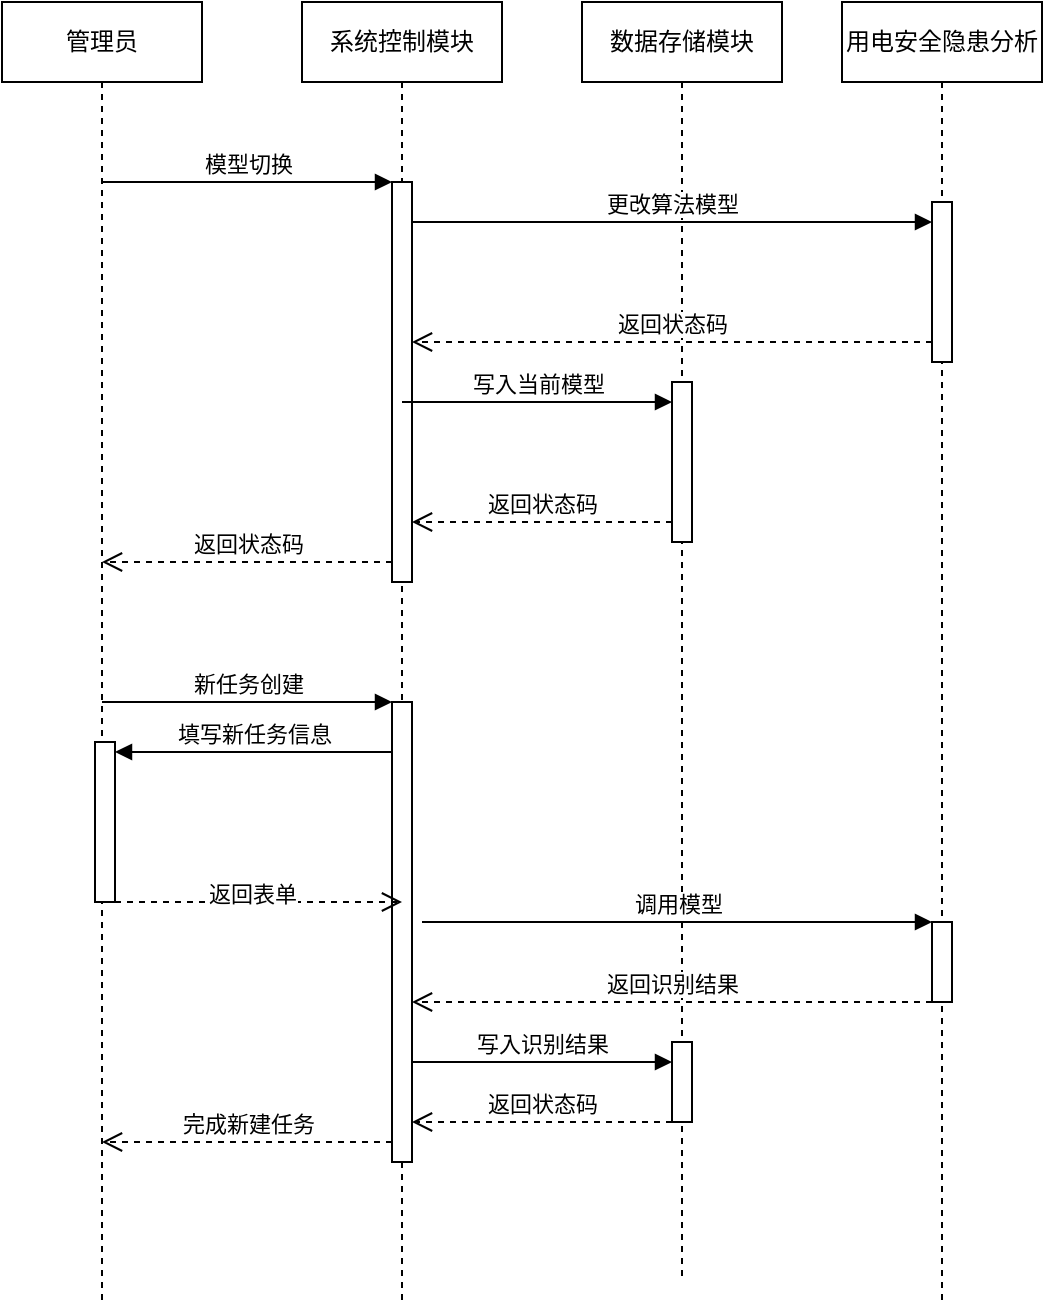 <mxfile version="21.0.6" type="github">
  <diagram name="第 1 页" id="eE0zwkkA_F4gMZvxgr15">
    <mxGraphModel dx="1179" dy="674" grid="1" gridSize="10" guides="1" tooltips="1" connect="1" arrows="1" fold="1" page="1" pageScale="1" pageWidth="827" pageHeight="1169" math="0" shadow="0">
      <root>
        <mxCell id="0" />
        <mxCell id="1" parent="0" />
        <mxCell id="knWHT604KcFnY_2CCrJP-1" value="管理员" style="shape=umlLifeline;perimeter=lifelinePerimeter;whiteSpace=wrap;html=1;container=1;dropTarget=0;collapsible=0;recursiveResize=0;outlineConnect=0;portConstraint=eastwest;newEdgeStyle={&quot;edgeStyle&quot;:&quot;elbowEdgeStyle&quot;,&quot;elbow&quot;:&quot;vertical&quot;,&quot;curved&quot;:0,&quot;rounded&quot;:0};" vertex="1" parent="1">
          <mxGeometry x="170" y="110" width="100" height="650" as="geometry" />
        </mxCell>
        <mxCell id="knWHT604KcFnY_2CCrJP-46" value="" style="html=1;points=[];perimeter=orthogonalPerimeter;outlineConnect=0;targetShapes=umlLifeline;portConstraint=eastwest;newEdgeStyle={&quot;edgeStyle&quot;:&quot;elbowEdgeStyle&quot;,&quot;elbow&quot;:&quot;vertical&quot;,&quot;curved&quot;:0,&quot;rounded&quot;:0};" vertex="1" parent="knWHT604KcFnY_2CCrJP-1">
          <mxGeometry x="46.5" y="370" width="10" height="80" as="geometry" />
        </mxCell>
        <mxCell id="knWHT604KcFnY_2CCrJP-3" value="系统控制模块" style="shape=umlLifeline;perimeter=lifelinePerimeter;whiteSpace=wrap;html=1;container=1;dropTarget=0;collapsible=0;recursiveResize=0;outlineConnect=0;portConstraint=eastwest;newEdgeStyle={&quot;edgeStyle&quot;:&quot;elbowEdgeStyle&quot;,&quot;elbow&quot;:&quot;vertical&quot;,&quot;curved&quot;:0,&quot;rounded&quot;:0};" vertex="1" parent="1">
          <mxGeometry x="320" y="110" width="100" height="650" as="geometry" />
        </mxCell>
        <mxCell id="knWHT604KcFnY_2CCrJP-33" value="" style="html=1;points=[];perimeter=orthogonalPerimeter;outlineConnect=0;targetShapes=umlLifeline;portConstraint=eastwest;newEdgeStyle={&quot;edgeStyle&quot;:&quot;elbowEdgeStyle&quot;,&quot;elbow&quot;:&quot;vertical&quot;,&quot;curved&quot;:0,&quot;rounded&quot;:0};" vertex="1" parent="knWHT604KcFnY_2CCrJP-3">
          <mxGeometry x="45" y="90" width="10" height="200" as="geometry" />
        </mxCell>
        <mxCell id="knWHT604KcFnY_2CCrJP-42" value="" style="html=1;points=[];perimeter=orthogonalPerimeter;outlineConnect=0;targetShapes=umlLifeline;portConstraint=eastwest;newEdgeStyle={&quot;edgeStyle&quot;:&quot;elbowEdgeStyle&quot;,&quot;elbow&quot;:&quot;vertical&quot;,&quot;curved&quot;:0,&quot;rounded&quot;:0};" vertex="1" parent="knWHT604KcFnY_2CCrJP-3">
          <mxGeometry x="45" y="350" width="10" height="230" as="geometry" />
        </mxCell>
        <mxCell id="knWHT604KcFnY_2CCrJP-8" value="数据存储模块" style="shape=umlLifeline;perimeter=lifelinePerimeter;whiteSpace=wrap;html=1;container=1;dropTarget=0;collapsible=0;recursiveResize=0;outlineConnect=0;portConstraint=eastwest;newEdgeStyle={&quot;edgeStyle&quot;:&quot;elbowEdgeStyle&quot;,&quot;elbow&quot;:&quot;vertical&quot;,&quot;curved&quot;:0,&quot;rounded&quot;:0};" vertex="1" parent="1">
          <mxGeometry x="460" y="110" width="100" height="640" as="geometry" />
        </mxCell>
        <mxCell id="knWHT604KcFnY_2CCrJP-39" value="" style="html=1;points=[];perimeter=orthogonalPerimeter;outlineConnect=0;targetShapes=umlLifeline;portConstraint=eastwest;newEdgeStyle={&quot;edgeStyle&quot;:&quot;elbowEdgeStyle&quot;,&quot;elbow&quot;:&quot;vertical&quot;,&quot;curved&quot;:0,&quot;rounded&quot;:0};" vertex="1" parent="knWHT604KcFnY_2CCrJP-8">
          <mxGeometry x="45" y="190" width="10" height="80" as="geometry" />
        </mxCell>
        <mxCell id="knWHT604KcFnY_2CCrJP-54" value="" style="html=1;points=[];perimeter=orthogonalPerimeter;outlineConnect=0;targetShapes=umlLifeline;portConstraint=eastwest;newEdgeStyle={&quot;edgeStyle&quot;:&quot;elbowEdgeStyle&quot;,&quot;elbow&quot;:&quot;vertical&quot;,&quot;curved&quot;:0,&quot;rounded&quot;:0};" vertex="1" parent="knWHT604KcFnY_2CCrJP-8">
          <mxGeometry x="45" y="520" width="10" height="40" as="geometry" />
        </mxCell>
        <mxCell id="knWHT604KcFnY_2CCrJP-28" value="用电安全隐患分析" style="shape=umlLifeline;perimeter=lifelinePerimeter;whiteSpace=wrap;html=1;container=1;dropTarget=0;collapsible=0;recursiveResize=0;outlineConnect=0;portConstraint=eastwest;newEdgeStyle={&quot;edgeStyle&quot;:&quot;elbowEdgeStyle&quot;,&quot;elbow&quot;:&quot;vertical&quot;,&quot;curved&quot;:0,&quot;rounded&quot;:0};" vertex="1" parent="1">
          <mxGeometry x="590" y="110" width="100" height="650" as="geometry" />
        </mxCell>
        <mxCell id="knWHT604KcFnY_2CCrJP-36" value="" style="html=1;points=[];perimeter=orthogonalPerimeter;outlineConnect=0;targetShapes=umlLifeline;portConstraint=eastwest;newEdgeStyle={&quot;edgeStyle&quot;:&quot;elbowEdgeStyle&quot;,&quot;elbow&quot;:&quot;vertical&quot;,&quot;curved&quot;:0,&quot;rounded&quot;:0};" vertex="1" parent="knWHT604KcFnY_2CCrJP-28">
          <mxGeometry x="45" y="100" width="10" height="80" as="geometry" />
        </mxCell>
        <mxCell id="knWHT604KcFnY_2CCrJP-49" value="" style="html=1;points=[];perimeter=orthogonalPerimeter;outlineConnect=0;targetShapes=umlLifeline;portConstraint=eastwest;newEdgeStyle={&quot;edgeStyle&quot;:&quot;elbowEdgeStyle&quot;,&quot;elbow&quot;:&quot;vertical&quot;,&quot;curved&quot;:0,&quot;rounded&quot;:0};" vertex="1" parent="knWHT604KcFnY_2CCrJP-28">
          <mxGeometry x="45" y="460" width="10" height="40" as="geometry" />
        </mxCell>
        <mxCell id="knWHT604KcFnY_2CCrJP-34" value="模型切换" style="html=1;verticalAlign=bottom;endArrow=block;edgeStyle=elbowEdgeStyle;elbow=vertical;curved=0;rounded=0;" edge="1" target="knWHT604KcFnY_2CCrJP-33" parent="1" source="knWHT604KcFnY_2CCrJP-1">
          <mxGeometry relative="1" as="geometry">
            <mxPoint x="250" y="200" as="sourcePoint" />
            <Array as="points">
              <mxPoint x="320" y="200" />
            </Array>
          </mxGeometry>
        </mxCell>
        <mxCell id="knWHT604KcFnY_2CCrJP-35" value="返回状态码" style="html=1;verticalAlign=bottom;endArrow=open;dashed=1;endSize=8;edgeStyle=elbowEdgeStyle;elbow=vertical;curved=0;rounded=0;" edge="1" source="knWHT604KcFnY_2CCrJP-33" parent="1" target="knWHT604KcFnY_2CCrJP-1">
          <mxGeometry relative="1" as="geometry">
            <mxPoint x="250" y="275" as="targetPoint" />
            <Array as="points">
              <mxPoint x="320" y="390" />
            </Array>
          </mxGeometry>
        </mxCell>
        <mxCell id="knWHT604KcFnY_2CCrJP-37" value="更改算法模型" style="html=1;verticalAlign=bottom;endArrow=block;edgeStyle=elbowEdgeStyle;elbow=vertical;curved=0;rounded=0;" edge="1" target="knWHT604KcFnY_2CCrJP-36" parent="1" source="knWHT604KcFnY_2CCrJP-33">
          <mxGeometry relative="1" as="geometry">
            <mxPoint x="400" y="210" as="sourcePoint" />
            <Array as="points">
              <mxPoint x="520" y="220" />
            </Array>
          </mxGeometry>
        </mxCell>
        <mxCell id="knWHT604KcFnY_2CCrJP-38" value="返回状态码" style="html=1;verticalAlign=bottom;endArrow=open;dashed=1;endSize=8;edgeStyle=elbowEdgeStyle;elbow=vertical;curved=0;rounded=0;" edge="1" source="knWHT604KcFnY_2CCrJP-36" parent="1" target="knWHT604KcFnY_2CCrJP-33">
          <mxGeometry relative="1" as="geometry">
            <mxPoint x="400" y="285" as="targetPoint" />
            <Array as="points">
              <mxPoint x="510" y="280" />
            </Array>
          </mxGeometry>
        </mxCell>
        <mxCell id="knWHT604KcFnY_2CCrJP-40" value="写入当前模型" style="html=1;verticalAlign=bottom;endArrow=block;edgeStyle=elbowEdgeStyle;elbow=vertical;curved=0;rounded=0;" edge="1" target="knWHT604KcFnY_2CCrJP-39" parent="1" source="knWHT604KcFnY_2CCrJP-3">
          <mxGeometry relative="1" as="geometry">
            <mxPoint x="435" y="300" as="sourcePoint" />
            <Array as="points">
              <mxPoint x="480" y="310" />
            </Array>
          </mxGeometry>
        </mxCell>
        <mxCell id="knWHT604KcFnY_2CCrJP-41" value="返回状态码" style="html=1;verticalAlign=bottom;endArrow=open;dashed=1;endSize=8;edgeStyle=elbowEdgeStyle;elbow=vertical;curved=0;rounded=0;" edge="1" source="knWHT604KcFnY_2CCrJP-39" parent="1" target="knWHT604KcFnY_2CCrJP-33">
          <mxGeometry relative="1" as="geometry">
            <mxPoint x="435" y="375" as="targetPoint" />
            <Array as="points">
              <mxPoint x="460" y="370" />
              <mxPoint x="430" y="380" />
            </Array>
          </mxGeometry>
        </mxCell>
        <mxCell id="knWHT604KcFnY_2CCrJP-43" value="新任务创建" style="html=1;verticalAlign=bottom;endArrow=block;edgeStyle=elbowEdgeStyle;elbow=vertical;curved=0;rounded=0;" edge="1" target="knWHT604KcFnY_2CCrJP-42" parent="1" source="knWHT604KcFnY_2CCrJP-1">
          <mxGeometry relative="1" as="geometry">
            <mxPoint x="295" y="460" as="sourcePoint" />
            <Array as="points">
              <mxPoint x="318" y="460" />
            </Array>
          </mxGeometry>
        </mxCell>
        <mxCell id="knWHT604KcFnY_2CCrJP-44" value="完成新建任务" style="html=1;verticalAlign=bottom;endArrow=open;dashed=1;endSize=8;edgeStyle=elbowEdgeStyle;elbow=vertical;curved=0;rounded=0;" edge="1" source="knWHT604KcFnY_2CCrJP-42" parent="1" target="knWHT604KcFnY_2CCrJP-1">
          <mxGeometry relative="1" as="geometry">
            <mxPoint x="295" y="535" as="targetPoint" />
            <Array as="points">
              <mxPoint x="330" y="680" />
            </Array>
          </mxGeometry>
        </mxCell>
        <mxCell id="knWHT604KcFnY_2CCrJP-47" value="填写新任务信息" style="html=1;verticalAlign=bottom;endArrow=block;edgeStyle=elbowEdgeStyle;elbow=vertical;curved=0;rounded=0;" edge="1" target="knWHT604KcFnY_2CCrJP-46" parent="1">
          <mxGeometry relative="1" as="geometry">
            <mxPoint x="365.5" y="485" as="sourcePoint" />
            <Array as="points">
              <mxPoint x="310.5" y="485" />
            </Array>
          </mxGeometry>
        </mxCell>
        <mxCell id="knWHT604KcFnY_2CCrJP-48" value="返回表单" style="html=1;verticalAlign=bottom;endArrow=open;dashed=1;endSize=8;edgeStyle=elbowEdgeStyle;elbow=vertical;curved=0;rounded=0;" edge="1" source="knWHT604KcFnY_2CCrJP-46" parent="1">
          <mxGeometry x="-0.042" y="-5" relative="1" as="geometry">
            <mxPoint x="370" y="560" as="targetPoint" />
            <Array as="points">
              <mxPoint x="240" y="560" />
              <mxPoint x="280.5" y="565" />
            </Array>
            <mxPoint as="offset" />
          </mxGeometry>
        </mxCell>
        <mxCell id="knWHT604KcFnY_2CCrJP-50" value="调用模型" style="html=1;verticalAlign=bottom;endArrow=block;edgeStyle=elbowEdgeStyle;elbow=vertical;curved=0;rounded=0;" edge="1" target="knWHT604KcFnY_2CCrJP-49" parent="1">
          <mxGeometry relative="1" as="geometry">
            <mxPoint x="380" y="570" as="sourcePoint" />
            <Array as="points">
              <mxPoint x="520" y="570" />
            </Array>
          </mxGeometry>
        </mxCell>
        <mxCell id="knWHT604KcFnY_2CCrJP-51" value="返回识别结果" style="html=1;verticalAlign=bottom;endArrow=open;dashed=1;endSize=8;edgeStyle=elbowEdgeStyle;elbow=vertical;curved=0;rounded=0;" edge="1" source="knWHT604KcFnY_2CCrJP-49" parent="1" target="knWHT604KcFnY_2CCrJP-42">
          <mxGeometry relative="1" as="geometry">
            <mxPoint x="565" y="645" as="targetPoint" />
            <Array as="points">
              <mxPoint x="505" y="610" />
            </Array>
          </mxGeometry>
        </mxCell>
        <mxCell id="knWHT604KcFnY_2CCrJP-55" value="写入识别结果" style="html=1;verticalAlign=bottom;endArrow=block;edgeStyle=elbowEdgeStyle;elbow=vertical;curved=0;rounded=0;" edge="1" target="knWHT604KcFnY_2CCrJP-54" parent="1" source="knWHT604KcFnY_2CCrJP-42">
          <mxGeometry x="-0.003" relative="1" as="geometry">
            <mxPoint x="380" y="640" as="sourcePoint" />
            <Array as="points">
              <mxPoint x="430" y="640" />
              <mxPoint x="450" y="620" />
            </Array>
            <mxPoint as="offset" />
          </mxGeometry>
        </mxCell>
        <mxCell id="knWHT604KcFnY_2CCrJP-56" value="返回状态码" style="html=1;verticalAlign=bottom;endArrow=open;dashed=1;endSize=8;edgeStyle=elbowEdgeStyle;elbow=vertical;curved=0;rounded=0;" edge="1" source="knWHT604KcFnY_2CCrJP-54" parent="1" target="knWHT604KcFnY_2CCrJP-42">
          <mxGeometry relative="1" as="geometry">
            <mxPoint x="380" y="660" as="targetPoint" />
            <Array as="points">
              <mxPoint x="450" y="670" />
            </Array>
          </mxGeometry>
        </mxCell>
      </root>
    </mxGraphModel>
  </diagram>
</mxfile>
